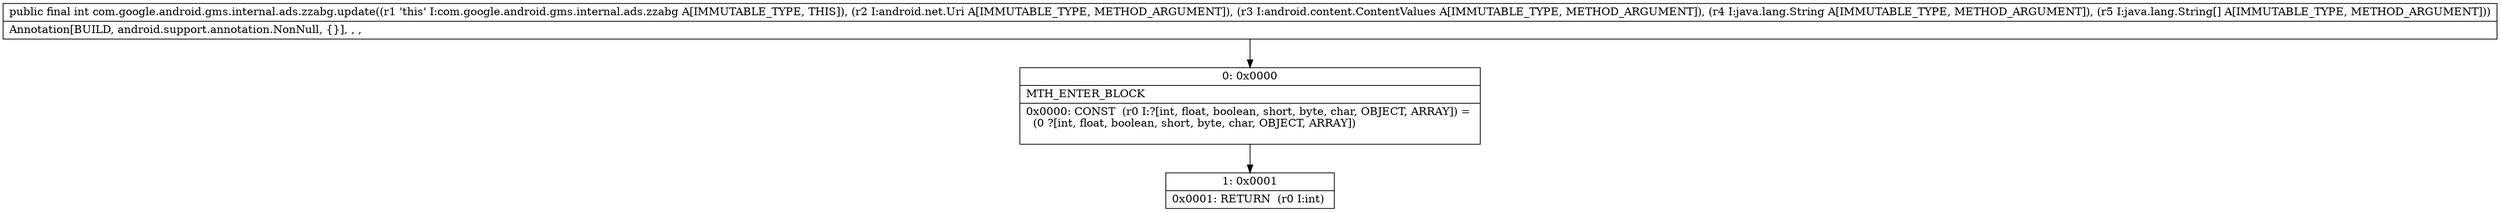 digraph "CFG forcom.google.android.gms.internal.ads.zzabg.update(Landroid\/net\/Uri;Landroid\/content\/ContentValues;Ljava\/lang\/String;[Ljava\/lang\/String;)I" {
Node_0 [shape=record,label="{0\:\ 0x0000|MTH_ENTER_BLOCK\l|0x0000: CONST  (r0 I:?[int, float, boolean, short, byte, char, OBJECT, ARRAY]) = \l  (0 ?[int, float, boolean, short, byte, char, OBJECT, ARRAY])\l \l}"];
Node_1 [shape=record,label="{1\:\ 0x0001|0x0001: RETURN  (r0 I:int) \l}"];
MethodNode[shape=record,label="{public final int com.google.android.gms.internal.ads.zzabg.update((r1 'this' I:com.google.android.gms.internal.ads.zzabg A[IMMUTABLE_TYPE, THIS]), (r2 I:android.net.Uri A[IMMUTABLE_TYPE, METHOD_ARGUMENT]), (r3 I:android.content.ContentValues A[IMMUTABLE_TYPE, METHOD_ARGUMENT]), (r4 I:java.lang.String A[IMMUTABLE_TYPE, METHOD_ARGUMENT]), (r5 I:java.lang.String[] A[IMMUTABLE_TYPE, METHOD_ARGUMENT]))  | Annotation[BUILD, android.support.annotation.NonNull, \{\}], , , \l}"];
MethodNode -> Node_0;
Node_0 -> Node_1;
}

